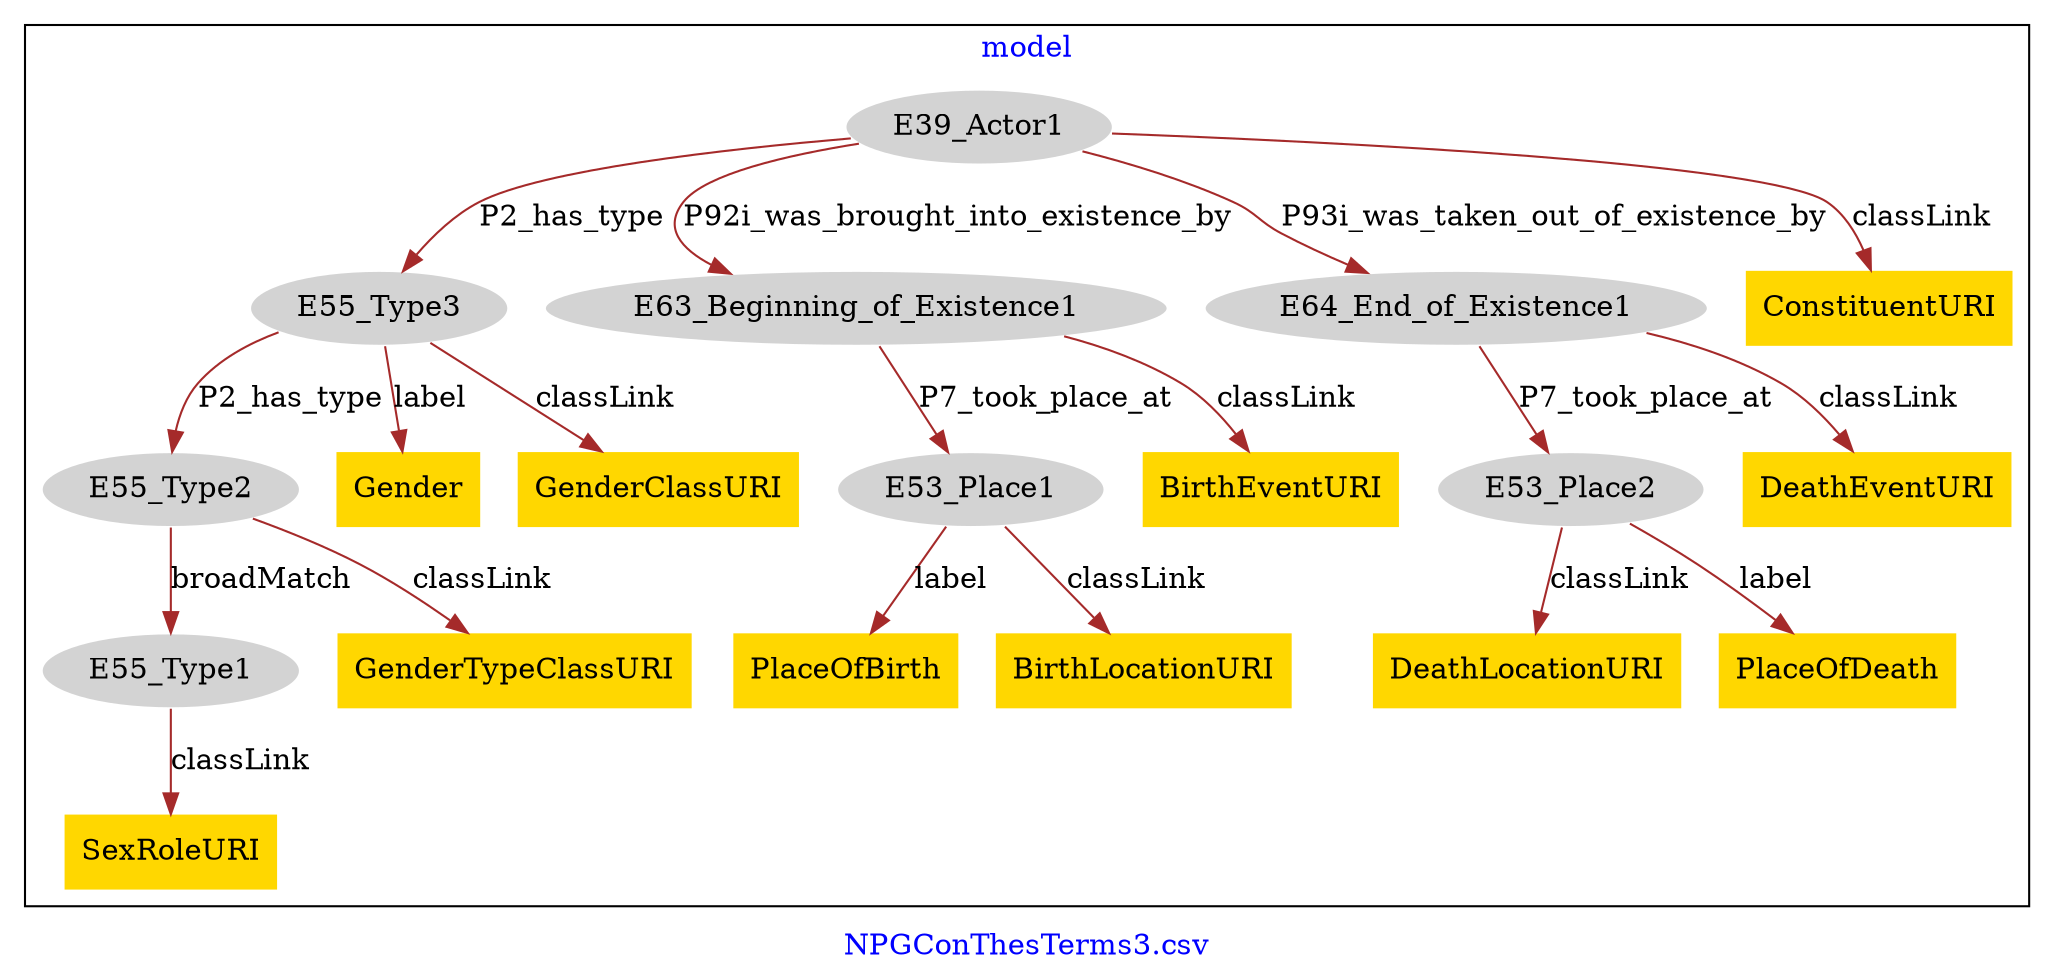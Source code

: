 digraph n0 {
fontcolor="blue"
remincross="true"
label="NPGConThesTerms3.csv"
subgraph cluster {
label="model"
n2[style="filled",color="white",fillcolor="lightgray",label="E39_Actor1"];
n3[style="filled",color="white",fillcolor="lightgray",label="E55_Type3"];
n4[style="filled",color="white",fillcolor="lightgray",label="E63_Beginning_of_Existence1"];
n5[style="filled",color="white",fillcolor="lightgray",label="E64_End_of_Existence1"];
n6[style="filled",color="white",fillcolor="lightgray",label="E55_Type2"];
n7[style="filled",color="white",fillcolor="lightgray",label="E55_Type1"];
n8[style="filled",color="white",fillcolor="lightgray",label="E53_Place1"];
n9[style="filled",color="white",fillcolor="lightgray",label="E53_Place2"];
n10[shape="plaintext",style="filled",fillcolor="gold",label="Gender"];
n11[shape="plaintext",style="filled",fillcolor="gold",label="DeathLocationURI"];
n12[shape="plaintext",style="filled",fillcolor="gold",label="PlaceOfBirth"];
n13[shape="plaintext",style="filled",fillcolor="gold",label="BirthEventURI"];
n14[shape="plaintext",style="filled",fillcolor="gold",label="BirthLocationURI"];
n15[shape="plaintext",style="filled",fillcolor="gold",label="GenderTypeClassURI"];
n16[shape="plaintext",style="filled",fillcolor="gold",label="ConstituentURI"];
n17[shape="plaintext",style="filled",fillcolor="gold",label="SexRoleURI"];
n18[shape="plaintext",style="filled",fillcolor="gold",label="PlaceOfDeath"];
n19[shape="plaintext",style="filled",fillcolor="gold",label="DeathEventURI"];
n20[shape="plaintext",style="filled",fillcolor="gold",label="GenderClassURI"];
}
n2 -> n3[color="brown",fontcolor="black",label="P2_has_type"]
n2 -> n4[color="brown",fontcolor="black",label="P92i_was_brought_into_existence_by"]
n2 -> n5[color="brown",fontcolor="black",label="P93i_was_taken_out_of_existence_by"]
n6 -> n7[color="brown",fontcolor="black",label="broadMatch"]
n3 -> n6[color="brown",fontcolor="black",label="P2_has_type"]
n4 -> n8[color="brown",fontcolor="black",label="P7_took_place_at"]
n5 -> n9[color="brown",fontcolor="black",label="P7_took_place_at"]
n3 -> n10[color="brown",fontcolor="black",label="label"]
n9 -> n11[color="brown",fontcolor="black",label="classLink"]
n8 -> n12[color="brown",fontcolor="black",label="label"]
n4 -> n13[color="brown",fontcolor="black",label="classLink"]
n8 -> n14[color="brown",fontcolor="black",label="classLink"]
n6 -> n15[color="brown",fontcolor="black",label="classLink"]
n2 -> n16[color="brown",fontcolor="black",label="classLink"]
n7 -> n17[color="brown",fontcolor="black",label="classLink"]
n9 -> n18[color="brown",fontcolor="black",label="label"]
n5 -> n19[color="brown",fontcolor="black",label="classLink"]
n3 -> n20[color="brown",fontcolor="black",label="classLink"]
}
